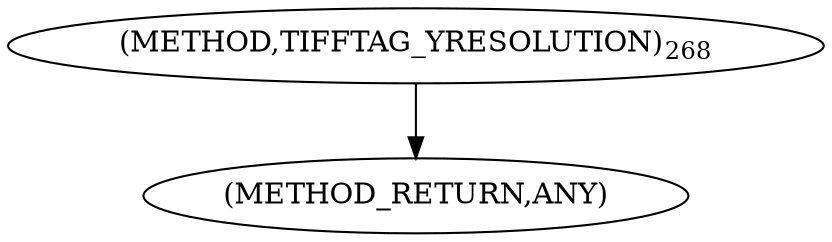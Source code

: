 digraph "TIFFTAG_YRESOLUTION" {  
"100212" [label = <(METHOD,TIFFTAG_YRESOLUTION)<SUB>268</SUB>> ]
"100213" [label = <(METHOD_RETURN,ANY)> ]
  "100212" -> "100213" 
}

